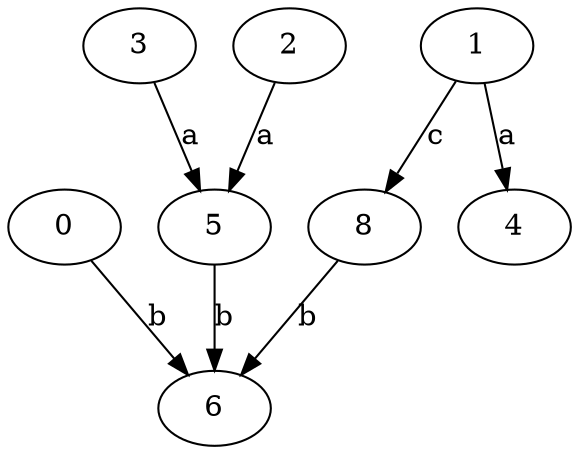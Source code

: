 strict digraph  {
3;
4;
0;
5;
1;
6;
8;
2;
3 -> 5  [label=a];
0 -> 6  [label=b];
5 -> 6  [label=b];
1 -> 4  [label=a];
1 -> 8  [label=c];
8 -> 6  [label=b];
2 -> 5  [label=a];
}

